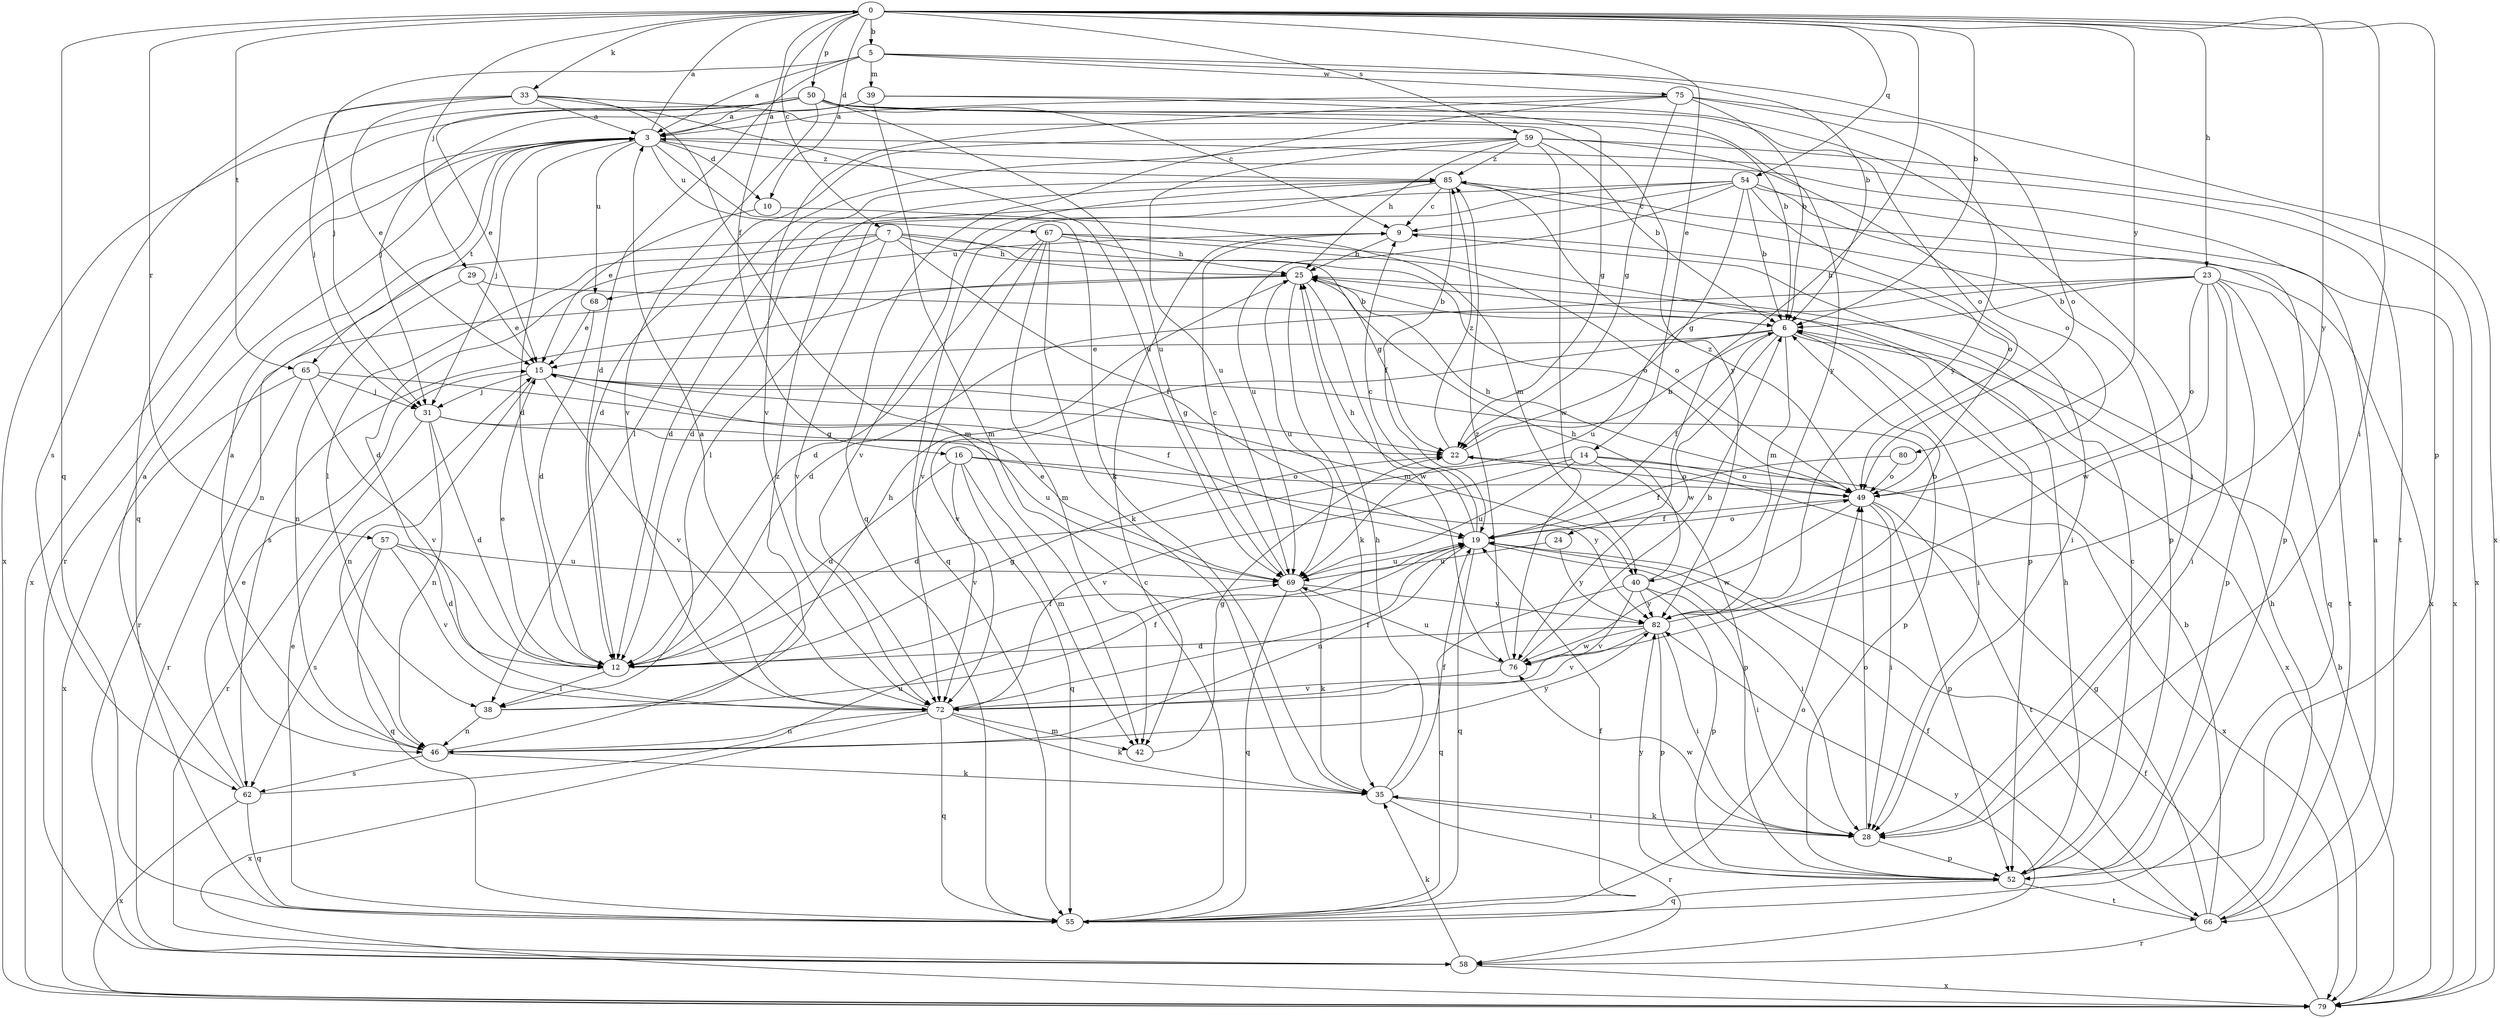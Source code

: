 strict digraph  {
0;
3;
5;
6;
7;
9;
10;
12;
14;
15;
16;
19;
22;
23;
24;
25;
28;
29;
31;
33;
35;
38;
39;
40;
42;
46;
49;
50;
52;
54;
55;
57;
58;
59;
62;
65;
66;
67;
68;
69;
72;
75;
76;
79;
80;
82;
85;
0 -> 5  [label=b];
0 -> 6  [label=b];
0 -> 7  [label=c];
0 -> 10  [label=d];
0 -> 14  [label=e];
0 -> 16  [label=f];
0 -> 23  [label=h];
0 -> 24  [label=h];
0 -> 28  [label=i];
0 -> 29  [label=j];
0 -> 33  [label=k];
0 -> 50  [label=p];
0 -> 52  [label=p];
0 -> 54  [label=q];
0 -> 55  [label=q];
0 -> 57  [label=r];
0 -> 59  [label=s];
0 -> 65  [label=t];
0 -> 80  [label=y];
0 -> 82  [label=y];
3 -> 0  [label=a];
3 -> 10  [label=d];
3 -> 12  [label=d];
3 -> 31  [label=j];
3 -> 35  [label=k];
3 -> 58  [label=r];
3 -> 65  [label=t];
3 -> 66  [label=t];
3 -> 67  [label=u];
3 -> 68  [label=u];
3 -> 79  [label=x];
3 -> 85  [label=z];
5 -> 3  [label=a];
5 -> 6  [label=b];
5 -> 12  [label=d];
5 -> 31  [label=j];
5 -> 39  [label=m];
5 -> 75  [label=w];
5 -> 79  [label=x];
6 -> 15  [label=e];
6 -> 19  [label=f];
6 -> 28  [label=i];
6 -> 40  [label=m];
6 -> 72  [label=v];
6 -> 76  [label=w];
6 -> 79  [label=x];
7 -> 12  [label=d];
7 -> 19  [label=f];
7 -> 22  [label=g];
7 -> 25  [label=h];
7 -> 38  [label=l];
7 -> 46  [label=n];
7 -> 49  [label=o];
7 -> 72  [label=v];
9 -> 25  [label=h];
9 -> 28  [label=i];
9 -> 68  [label=u];
10 -> 15  [label=e];
10 -> 40  [label=m];
12 -> 15  [label=e];
12 -> 19  [label=f];
12 -> 22  [label=g];
12 -> 38  [label=l];
14 -> 12  [label=d];
14 -> 49  [label=o];
14 -> 52  [label=p];
14 -> 69  [label=u];
14 -> 72  [label=v];
14 -> 79  [label=x];
15 -> 22  [label=g];
15 -> 31  [label=j];
15 -> 40  [label=m];
15 -> 46  [label=n];
15 -> 52  [label=p];
15 -> 72  [label=v];
16 -> 12  [label=d];
16 -> 42  [label=m];
16 -> 49  [label=o];
16 -> 55  [label=q];
16 -> 72  [label=v];
16 -> 82  [label=y];
19 -> 9  [label=c];
19 -> 25  [label=h];
19 -> 28  [label=i];
19 -> 46  [label=n];
19 -> 49  [label=o];
19 -> 55  [label=q];
19 -> 69  [label=u];
22 -> 6  [label=b];
22 -> 49  [label=o];
22 -> 85  [label=z];
23 -> 6  [label=b];
23 -> 12  [label=d];
23 -> 28  [label=i];
23 -> 49  [label=o];
23 -> 52  [label=p];
23 -> 55  [label=q];
23 -> 66  [label=t];
23 -> 69  [label=u];
23 -> 76  [label=w];
24 -> 69  [label=u];
24 -> 82  [label=y];
25 -> 6  [label=b];
25 -> 35  [label=k];
25 -> 58  [label=r];
25 -> 62  [label=s];
25 -> 69  [label=u];
25 -> 76  [label=w];
28 -> 35  [label=k];
28 -> 49  [label=o];
28 -> 52  [label=p];
28 -> 76  [label=w];
29 -> 6  [label=b];
29 -> 15  [label=e];
29 -> 46  [label=n];
31 -> 12  [label=d];
31 -> 22  [label=g];
31 -> 46  [label=n];
31 -> 58  [label=r];
31 -> 69  [label=u];
33 -> 3  [label=a];
33 -> 15  [label=e];
33 -> 31  [label=j];
33 -> 42  [label=m];
33 -> 62  [label=s];
33 -> 69  [label=u];
33 -> 82  [label=y];
35 -> 19  [label=f];
35 -> 25  [label=h];
35 -> 28  [label=i];
35 -> 58  [label=r];
38 -> 19  [label=f];
38 -> 25  [label=h];
38 -> 46  [label=n];
39 -> 3  [label=a];
39 -> 22  [label=g];
39 -> 28  [label=i];
39 -> 31  [label=j];
39 -> 42  [label=m];
40 -> 25  [label=h];
40 -> 28  [label=i];
40 -> 52  [label=p];
40 -> 55  [label=q];
40 -> 72  [label=v];
40 -> 82  [label=y];
42 -> 22  [label=g];
46 -> 3  [label=a];
46 -> 35  [label=k];
46 -> 62  [label=s];
46 -> 82  [label=y];
46 -> 85  [label=z];
49 -> 19  [label=f];
49 -> 25  [label=h];
49 -> 28  [label=i];
49 -> 52  [label=p];
49 -> 66  [label=t];
49 -> 76  [label=w];
49 -> 85  [label=z];
50 -> 3  [label=a];
50 -> 6  [label=b];
50 -> 9  [label=c];
50 -> 15  [label=e];
50 -> 49  [label=o];
50 -> 55  [label=q];
50 -> 69  [label=u];
50 -> 72  [label=v];
50 -> 79  [label=x];
50 -> 82  [label=y];
52 -> 9  [label=c];
52 -> 25  [label=h];
52 -> 55  [label=q];
52 -> 66  [label=t];
52 -> 82  [label=y];
54 -> 6  [label=b];
54 -> 9  [label=c];
54 -> 12  [label=d];
54 -> 22  [label=g];
54 -> 38  [label=l];
54 -> 49  [label=o];
54 -> 52  [label=p];
54 -> 69  [label=u];
54 -> 79  [label=x];
55 -> 9  [label=c];
55 -> 15  [label=e];
55 -> 19  [label=f];
55 -> 49  [label=o];
57 -> 12  [label=d];
57 -> 55  [label=q];
57 -> 62  [label=s];
57 -> 69  [label=u];
57 -> 72  [label=v];
58 -> 35  [label=k];
58 -> 79  [label=x];
58 -> 82  [label=y];
59 -> 6  [label=b];
59 -> 12  [label=d];
59 -> 25  [label=h];
59 -> 38  [label=l];
59 -> 49  [label=o];
59 -> 69  [label=u];
59 -> 76  [label=w];
59 -> 79  [label=x];
59 -> 85  [label=z];
62 -> 3  [label=a];
62 -> 15  [label=e];
62 -> 55  [label=q];
62 -> 69  [label=u];
62 -> 79  [label=x];
65 -> 19  [label=f];
65 -> 31  [label=j];
65 -> 58  [label=r];
65 -> 72  [label=v];
65 -> 79  [label=x];
66 -> 3  [label=a];
66 -> 6  [label=b];
66 -> 19  [label=f];
66 -> 22  [label=g];
66 -> 25  [label=h];
66 -> 58  [label=r];
67 -> 12  [label=d];
67 -> 25  [label=h];
67 -> 35  [label=k];
67 -> 42  [label=m];
67 -> 49  [label=o];
67 -> 52  [label=p];
67 -> 72  [label=v];
68 -> 12  [label=d];
68 -> 15  [label=e];
69 -> 9  [label=c];
69 -> 15  [label=e];
69 -> 35  [label=k];
69 -> 55  [label=q];
69 -> 82  [label=y];
72 -> 3  [label=a];
72 -> 19  [label=f];
72 -> 35  [label=k];
72 -> 42  [label=m];
72 -> 46  [label=n];
72 -> 55  [label=q];
72 -> 79  [label=x];
75 -> 3  [label=a];
75 -> 6  [label=b];
75 -> 22  [label=g];
75 -> 49  [label=o];
75 -> 55  [label=q];
75 -> 72  [label=v];
75 -> 82  [label=y];
76 -> 6  [label=b];
76 -> 69  [label=u];
76 -> 72  [label=v];
76 -> 85  [label=z];
79 -> 6  [label=b];
79 -> 19  [label=f];
80 -> 19  [label=f];
80 -> 49  [label=o];
82 -> 6  [label=b];
82 -> 12  [label=d];
82 -> 28  [label=i];
82 -> 52  [label=p];
82 -> 72  [label=v];
82 -> 76  [label=w];
85 -> 9  [label=c];
85 -> 12  [label=d];
85 -> 19  [label=f];
85 -> 52  [label=p];
85 -> 55  [label=q];
85 -> 72  [label=v];
85 -> 79  [label=x];
}
